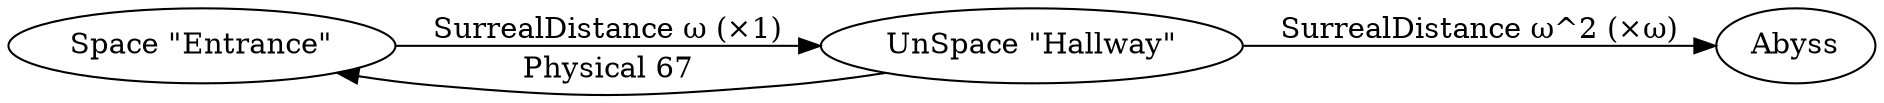 digraph HouseGraph {
    graph [rankdir=LR];
    "Space \"Entrance\"" -> "UnSpace \"Hallway\"" [label="SurrealDistance ω (×1)"];
    "UnSpace \"Hallway\"" -> "Space \"Entrance\"" [label="Physical 67"];
    "UnSpace \"Hallway\"" -> Abyss [label="SurrealDistance ω^2 (×ω)"];
}